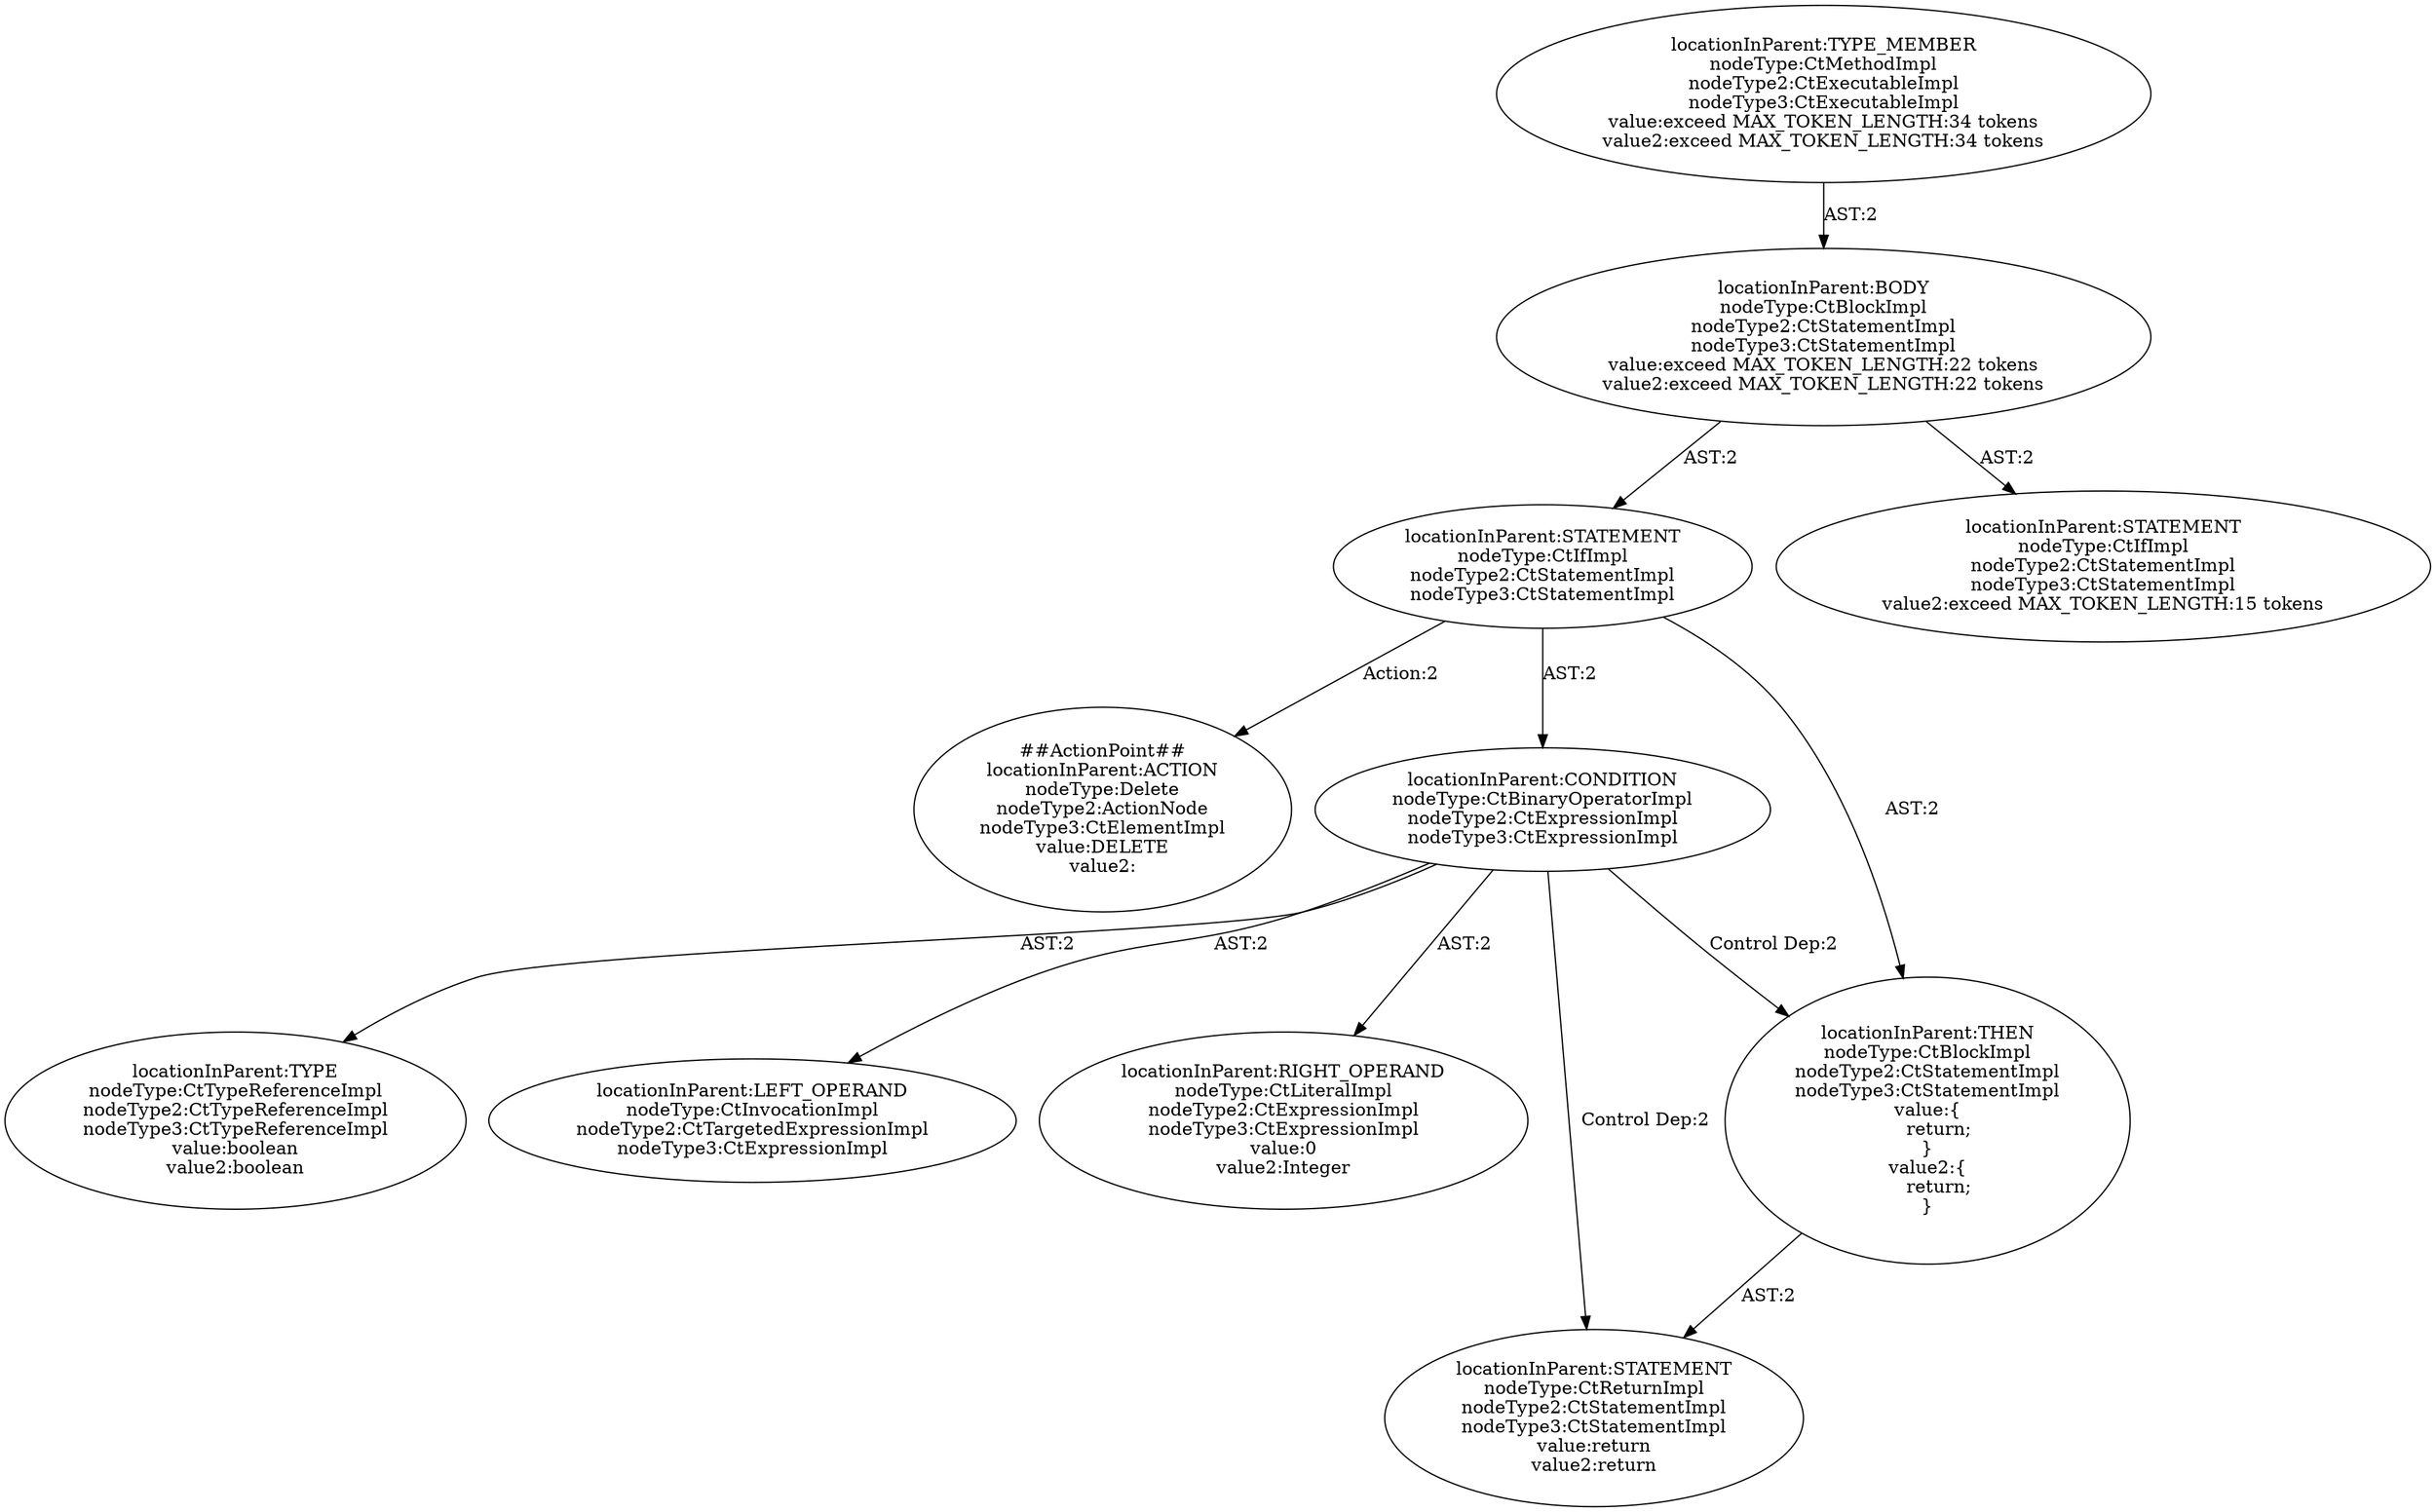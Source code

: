 digraph "Pattern" {
0 [label="##ActionPoint##
locationInParent:ACTION
nodeType:Delete
nodeType2:ActionNode
nodeType3:CtElementImpl
value:DELETE
value2:" shape=ellipse]
1 [label="locationInParent:STATEMENT
nodeType:CtIfImpl
nodeType2:CtStatementImpl
nodeType3:CtStatementImpl" shape=ellipse]
2 [label="locationInParent:BODY
nodeType:CtBlockImpl
nodeType2:CtStatementImpl
nodeType3:CtStatementImpl
value:exceed MAX_TOKEN_LENGTH:22 tokens
value2:exceed MAX_TOKEN_LENGTH:22 tokens" shape=ellipse]
3 [label="locationInParent:TYPE_MEMBER
nodeType:CtMethodImpl
nodeType2:CtExecutableImpl
nodeType3:CtExecutableImpl
value:exceed MAX_TOKEN_LENGTH:34 tokens
value2:exceed MAX_TOKEN_LENGTH:34 tokens" shape=ellipse]
4 [label="locationInParent:STATEMENT
nodeType:CtIfImpl
nodeType2:CtStatementImpl
nodeType3:CtStatementImpl
value2:exceed MAX_TOKEN_LENGTH:15 tokens" shape=ellipse]
5 [label="locationInParent:CONDITION
nodeType:CtBinaryOperatorImpl
nodeType2:CtExpressionImpl
nodeType3:CtExpressionImpl" shape=ellipse]
6 [label="locationInParent:TYPE
nodeType:CtTypeReferenceImpl
nodeType2:CtTypeReferenceImpl
nodeType3:CtTypeReferenceImpl
value:boolean
value2:boolean" shape=ellipse]
7 [label="locationInParent:LEFT_OPERAND
nodeType:CtInvocationImpl
nodeType2:CtTargetedExpressionImpl
nodeType3:CtExpressionImpl" shape=ellipse]
8 [label="locationInParent:RIGHT_OPERAND
nodeType:CtLiteralImpl
nodeType2:CtExpressionImpl
nodeType3:CtExpressionImpl
value:0
value2:Integer" shape=ellipse]
9 [label="locationInParent:THEN
nodeType:CtBlockImpl
nodeType2:CtStatementImpl
nodeType3:CtStatementImpl
value:\{
    return;
\}
value2:\{
    return;
\}" shape=ellipse]
10 [label="locationInParent:STATEMENT
nodeType:CtReturnImpl
nodeType2:CtStatementImpl
nodeType3:CtStatementImpl
value:return
value2:return" shape=ellipse]
1 -> 0 [label="Action:2"];
1 -> 5 [label="AST:2"];
1 -> 9 [label="AST:2"];
2 -> 1 [label="AST:2"];
2 -> 4 [label="AST:2"];
3 -> 2 [label="AST:2"];
5 -> 6 [label="AST:2"];
5 -> 7 [label="AST:2"];
5 -> 8 [label="AST:2"];
5 -> 9 [label="Control Dep:2"];
5 -> 10 [label="Control Dep:2"];
9 -> 10 [label="AST:2"];
}